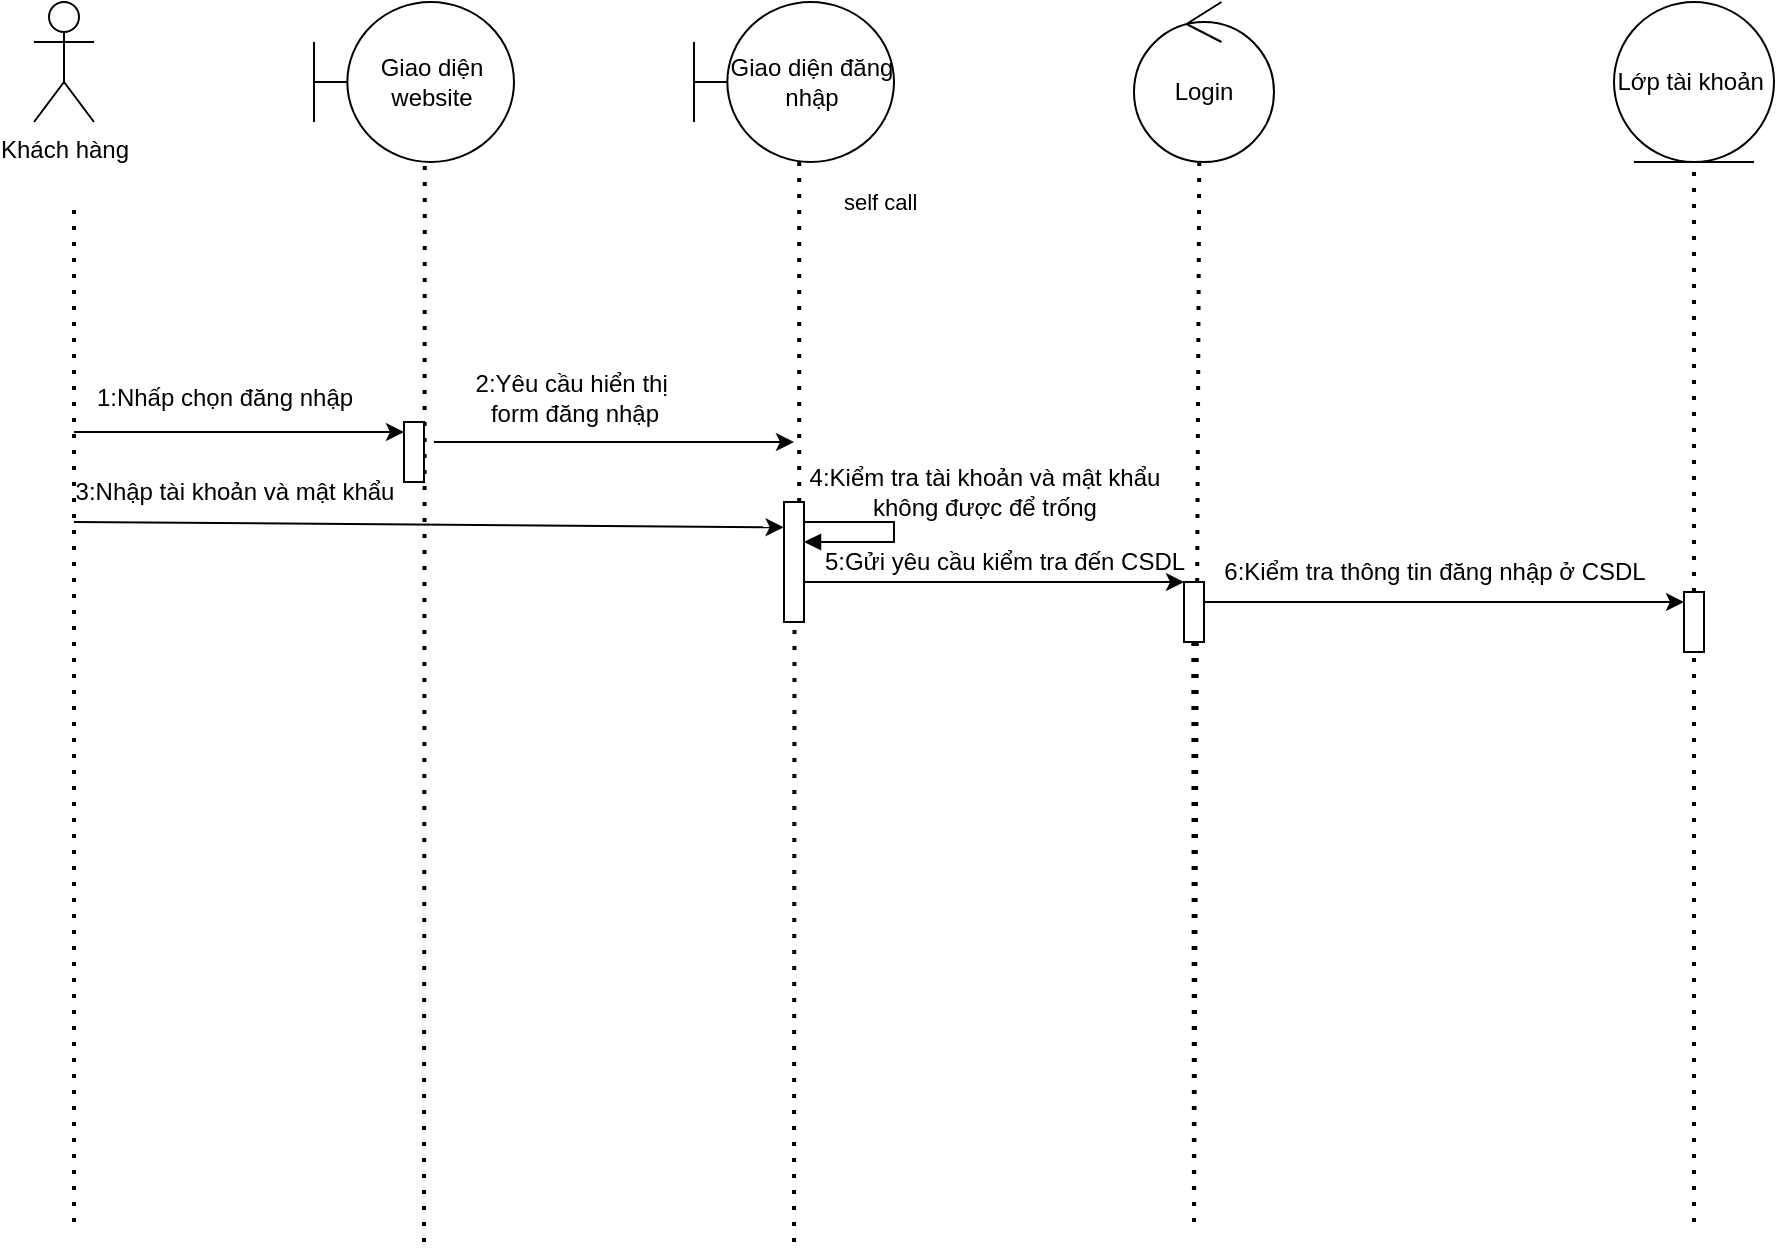 <mxfile version="24.3.1" type="github">
  <diagram name="Page-1" id="2YBvvXClWsGukQMizWep">
    <mxGraphModel dx="441" dy="712" grid="1" gridSize="10" guides="1" tooltips="1" connect="1" arrows="1" fold="1" page="1" pageScale="1" pageWidth="850" pageHeight="1100" math="0" shadow="0">
      <root>
        <mxCell id="0" />
        <mxCell id="1" parent="0" />
        <mxCell id="I7gX6TklzmigMuzpeqTn-1" value="Khách hàng" style="shape=umlActor;verticalLabelPosition=bottom;verticalAlign=top;html=1;" vertex="1" parent="1">
          <mxGeometry x="60" y="380" width="30" height="60" as="geometry" />
        </mxCell>
        <mxCell id="I7gX6TklzmigMuzpeqTn-2" value="Giao diện website" style="shape=umlBoundary;whiteSpace=wrap;html=1;" vertex="1" parent="1">
          <mxGeometry x="200" y="380" width="100" height="80" as="geometry" />
        </mxCell>
        <mxCell id="I7gX6TklzmigMuzpeqTn-3" value="Giao diện đăng nhập" style="shape=umlBoundary;whiteSpace=wrap;html=1;" vertex="1" parent="1">
          <mxGeometry x="390" y="380" width="100" height="80" as="geometry" />
        </mxCell>
        <mxCell id="I7gX6TklzmigMuzpeqTn-4" value="Login" style="ellipse;shape=umlControl;whiteSpace=wrap;html=1;" vertex="1" parent="1">
          <mxGeometry x="610" y="380" width="70" height="80" as="geometry" />
        </mxCell>
        <mxCell id="I7gX6TklzmigMuzpeqTn-5" value="Lớp tài khoản&amp;nbsp;" style="ellipse;shape=umlEntity;whiteSpace=wrap;html=1;" vertex="1" parent="1">
          <mxGeometry x="850" y="380" width="80" height="80" as="geometry" />
        </mxCell>
        <mxCell id="I7gX6TklzmigMuzpeqTn-7" value="" style="endArrow=none;dashed=1;html=1;dashPattern=1 3;strokeWidth=2;rounded=0;" edge="1" parent="1">
          <mxGeometry width="50" height="50" relative="1" as="geometry">
            <mxPoint x="80" y="990" as="sourcePoint" />
            <mxPoint x="80" y="480" as="targetPoint" />
          </mxGeometry>
        </mxCell>
        <mxCell id="I7gX6TklzmigMuzpeqTn-8" value="" style="endArrow=none;dashed=1;html=1;dashPattern=1 3;strokeWidth=2;rounded=0;entryX=0.554;entryY=1.005;entryDx=0;entryDy=0;entryPerimeter=0;" edge="1" parent="1" target="I7gX6TklzmigMuzpeqTn-2">
          <mxGeometry width="50" height="50" relative="1" as="geometry">
            <mxPoint x="255" y="1000" as="sourcePoint" />
            <mxPoint x="239.66" y="490" as="targetPoint" />
          </mxGeometry>
        </mxCell>
        <mxCell id="I7gX6TklzmigMuzpeqTn-9" value="" style="endArrow=none;dashed=1;html=1;dashPattern=1 3;strokeWidth=2;rounded=0;entryX=0.526;entryY=0.993;entryDx=0;entryDy=0;entryPerimeter=0;" edge="1" parent="1" source="I7gX6TklzmigMuzpeqTn-27" target="I7gX6TklzmigMuzpeqTn-3">
          <mxGeometry width="50" height="50" relative="1" as="geometry">
            <mxPoint x="440" y="1000" as="sourcePoint" />
            <mxPoint x="409.5" y="490" as="targetPoint" />
          </mxGeometry>
        </mxCell>
        <mxCell id="I7gX6TklzmigMuzpeqTn-10" value="" style="endArrow=none;dashed=1;html=1;dashPattern=1 3;strokeWidth=2;rounded=0;entryX=0.466;entryY=1.005;entryDx=0;entryDy=0;entryPerimeter=0;" edge="1" parent="1" target="I7gX6TklzmigMuzpeqTn-4">
          <mxGeometry width="50" height="50" relative="1" as="geometry">
            <mxPoint x="640" y="990" as="sourcePoint" />
            <mxPoint x="584.5" y="490" as="targetPoint" />
          </mxGeometry>
        </mxCell>
        <mxCell id="I7gX6TklzmigMuzpeqTn-11" value="" style="endArrow=none;dashed=1;html=1;dashPattern=1 3;strokeWidth=2;rounded=0;entryX=0.5;entryY=1;entryDx=0;entryDy=0;" edge="1" parent="1" source="I7gX6TklzmigMuzpeqTn-38" target="I7gX6TklzmigMuzpeqTn-5">
          <mxGeometry width="50" height="50" relative="1" as="geometry">
            <mxPoint x="890" y="990" as="sourcePoint" />
            <mxPoint x="749.5" y="490" as="targetPoint" />
          </mxGeometry>
        </mxCell>
        <mxCell id="I7gX6TklzmigMuzpeqTn-12" value="" style="endArrow=classic;html=1;rounded=0;entryX=0;entryY=0;entryDx=0;entryDy=5;entryPerimeter=0;" edge="1" parent="1" target="I7gX6TklzmigMuzpeqTn-23">
          <mxGeometry width="50" height="50" relative="1" as="geometry">
            <mxPoint x="80" y="595" as="sourcePoint" />
            <mxPoint x="240" y="600" as="targetPoint" />
          </mxGeometry>
        </mxCell>
        <mxCell id="I7gX6TklzmigMuzpeqTn-13" value="1:Nhấp chọn đăng nhập" style="text;html=1;align=center;verticalAlign=middle;resizable=0;points=[];autosize=1;strokeColor=none;fillColor=none;" vertex="1" parent="1">
          <mxGeometry x="80" y="563" width="150" height="30" as="geometry" />
        </mxCell>
        <mxCell id="I7gX6TklzmigMuzpeqTn-23" value="" style="html=1;points=[[0,0,0,0,5],[0,1,0,0,-5],[1,0,0,0,5],[1,1,0,0,-5]];perimeter=orthogonalPerimeter;outlineConnect=0;targetShapes=umlLifeline;portConstraint=eastwest;newEdgeStyle={&quot;curved&quot;:0,&quot;rounded&quot;:0};" vertex="1" parent="1">
          <mxGeometry x="245" y="590" width="10" height="30" as="geometry" />
        </mxCell>
        <mxCell id="I7gX6TklzmigMuzpeqTn-25" value="" style="endArrow=classic;html=1;rounded=0;" edge="1" parent="1">
          <mxGeometry width="50" height="50" relative="1" as="geometry">
            <mxPoint x="260" y="600" as="sourcePoint" />
            <mxPoint x="440" y="600" as="targetPoint" />
          </mxGeometry>
        </mxCell>
        <mxCell id="I7gX6TklzmigMuzpeqTn-26" value="2:Yêu cầu hiển thị&amp;nbsp;&lt;br&gt;form đăng nhập" style="text;html=1;align=center;verticalAlign=middle;resizable=0;points=[];autosize=1;strokeColor=none;fillColor=none;" vertex="1" parent="1">
          <mxGeometry x="270" y="558" width="120" height="40" as="geometry" />
        </mxCell>
        <mxCell id="I7gX6TklzmigMuzpeqTn-28" value="self call" style="html=1;align=left;spacingLeft=2;endArrow=block;rounded=0;edgeStyle=orthogonalEdgeStyle;curved=0;rounded=0;" edge="1" target="I7gX6TklzmigMuzpeqTn-27" parent="1" source="I7gX6TklzmigMuzpeqTn-27">
          <mxGeometry x="-0.294" y="100" relative="1" as="geometry">
            <mxPoint x="460" y="640" as="sourcePoint" />
            <Array as="points">
              <mxPoint x="490" y="640" />
              <mxPoint x="490" y="650" />
            </Array>
            <mxPoint x="-20" y="-60" as="offset" />
          </mxGeometry>
        </mxCell>
        <mxCell id="I7gX6TklzmigMuzpeqTn-29" value="" style="endArrow=none;dashed=1;html=1;dashPattern=1 3;strokeWidth=2;rounded=0;entryX=0.526;entryY=0.993;entryDx=0;entryDy=0;entryPerimeter=0;" edge="1" parent="1" target="I7gX6TklzmigMuzpeqTn-27">
          <mxGeometry width="50" height="50" relative="1" as="geometry">
            <mxPoint x="440" y="1000" as="sourcePoint" />
            <mxPoint x="443" y="459" as="targetPoint" />
          </mxGeometry>
        </mxCell>
        <mxCell id="I7gX6TklzmigMuzpeqTn-27" value="" style="html=1;points=[[0,0,0,0,5],[0,1,0,0,-5],[1,0,0,0,5],[1,1,0,0,-5]];perimeter=orthogonalPerimeter;outlineConnect=0;targetShapes=umlLifeline;portConstraint=eastwest;newEdgeStyle={&quot;curved&quot;:0,&quot;rounded&quot;:0};" vertex="1" parent="1">
          <mxGeometry x="435" y="630" width="10" height="60" as="geometry" />
        </mxCell>
        <mxCell id="I7gX6TklzmigMuzpeqTn-30" value="" style="endArrow=classic;html=1;rounded=0;entryX=-0.001;entryY=0.942;entryDx=0;entryDy=0;entryPerimeter=0;" edge="1" parent="1" target="I7gX6TklzmigMuzpeqTn-33">
          <mxGeometry width="50" height="50" relative="1" as="geometry">
            <mxPoint x="80" y="640" as="sourcePoint" />
            <mxPoint x="250" y="640" as="targetPoint" />
          </mxGeometry>
        </mxCell>
        <mxCell id="I7gX6TklzmigMuzpeqTn-31" value="3:Nhập tài khoản và mật khẩu" style="text;html=1;align=center;verticalAlign=middle;resizable=0;points=[];autosize=1;strokeColor=none;fillColor=none;" vertex="1" parent="1">
          <mxGeometry x="70" y="610" width="180" height="30" as="geometry" />
        </mxCell>
        <mxCell id="I7gX6TklzmigMuzpeqTn-33" value="4:Kiểm tra tài khoản và mật khẩu&lt;br&gt;không được để trống" style="text;html=1;align=center;verticalAlign=middle;resizable=0;points=[];autosize=1;strokeColor=none;fillColor=none;" vertex="1" parent="1">
          <mxGeometry x="435" y="605" width="200" height="40" as="geometry" />
        </mxCell>
        <mxCell id="I7gX6TklzmigMuzpeqTn-35" value="" style="endArrow=none;dashed=1;html=1;dashPattern=1 3;strokeWidth=2;rounded=0;entryX=0.466;entryY=1.005;entryDx=0;entryDy=0;entryPerimeter=0;" edge="1" parent="1" target="I7gX6TklzmigMuzpeqTn-34">
          <mxGeometry width="50" height="50" relative="1" as="geometry">
            <mxPoint x="640" y="990" as="sourcePoint" />
            <mxPoint x="643" y="460" as="targetPoint" />
          </mxGeometry>
        </mxCell>
        <mxCell id="I7gX6TklzmigMuzpeqTn-34" value="" style="html=1;points=[[0,0,0,0,5],[0,1,0,0,-5],[1,0,0,0,5],[1,1,0,0,-5]];perimeter=orthogonalPerimeter;outlineConnect=0;targetShapes=umlLifeline;portConstraint=eastwest;newEdgeStyle={&quot;curved&quot;:0,&quot;rounded&quot;:0};" vertex="1" parent="1">
          <mxGeometry x="635" y="670" width="10" height="30" as="geometry" />
        </mxCell>
        <mxCell id="I7gX6TklzmigMuzpeqTn-36" value="" style="endArrow=classic;html=1;rounded=0;" edge="1" parent="1" source="I7gX6TklzmigMuzpeqTn-27" target="I7gX6TklzmigMuzpeqTn-34">
          <mxGeometry width="50" height="50" relative="1" as="geometry">
            <mxPoint x="620" y="760" as="sourcePoint" />
            <mxPoint x="670" y="710" as="targetPoint" />
          </mxGeometry>
        </mxCell>
        <mxCell id="I7gX6TklzmigMuzpeqTn-37" value="5:Gửi yêu cầu kiểm tra đến CSDL" style="text;html=1;align=center;verticalAlign=middle;resizable=0;points=[];autosize=1;strokeColor=none;fillColor=none;" vertex="1" parent="1">
          <mxGeometry x="445" y="645" width="200" height="30" as="geometry" />
        </mxCell>
        <mxCell id="I7gX6TklzmigMuzpeqTn-39" value="" style="endArrow=none;dashed=1;html=1;dashPattern=1 3;strokeWidth=2;rounded=0;entryX=0.5;entryY=1;entryDx=0;entryDy=0;" edge="1" parent="1" target="I7gX6TklzmigMuzpeqTn-38">
          <mxGeometry width="50" height="50" relative="1" as="geometry">
            <mxPoint x="890" y="990" as="sourcePoint" />
            <mxPoint x="890" y="460" as="targetPoint" />
          </mxGeometry>
        </mxCell>
        <mxCell id="I7gX6TklzmigMuzpeqTn-38" value="" style="html=1;points=[[0,0,0,0,5],[0,1,0,0,-5],[1,0,0,0,5],[1,1,0,0,-5]];perimeter=orthogonalPerimeter;outlineConnect=0;targetShapes=umlLifeline;portConstraint=eastwest;newEdgeStyle={&quot;curved&quot;:0,&quot;rounded&quot;:0};" vertex="1" parent="1">
          <mxGeometry x="885" y="675" width="10" height="30" as="geometry" />
        </mxCell>
        <mxCell id="I7gX6TklzmigMuzpeqTn-40" value="" style="endArrow=classic;html=1;rounded=0;entryX=0;entryY=0;entryDx=0;entryDy=5;entryPerimeter=0;" edge="1" parent="1" source="I7gX6TklzmigMuzpeqTn-34" target="I7gX6TklzmigMuzpeqTn-38">
          <mxGeometry width="50" height="50" relative="1" as="geometry">
            <mxPoint x="680" y="700" as="sourcePoint" />
            <mxPoint x="730" y="650" as="targetPoint" />
          </mxGeometry>
        </mxCell>
        <mxCell id="I7gX6TklzmigMuzpeqTn-41" value="6:Kiểm tra thông tin đăng nhập ở CSDL" style="text;html=1;align=center;verticalAlign=middle;resizable=0;points=[];autosize=1;strokeColor=none;fillColor=none;" vertex="1" parent="1">
          <mxGeometry x="645" y="650" width="230" height="30" as="geometry" />
        </mxCell>
      </root>
    </mxGraphModel>
  </diagram>
</mxfile>
